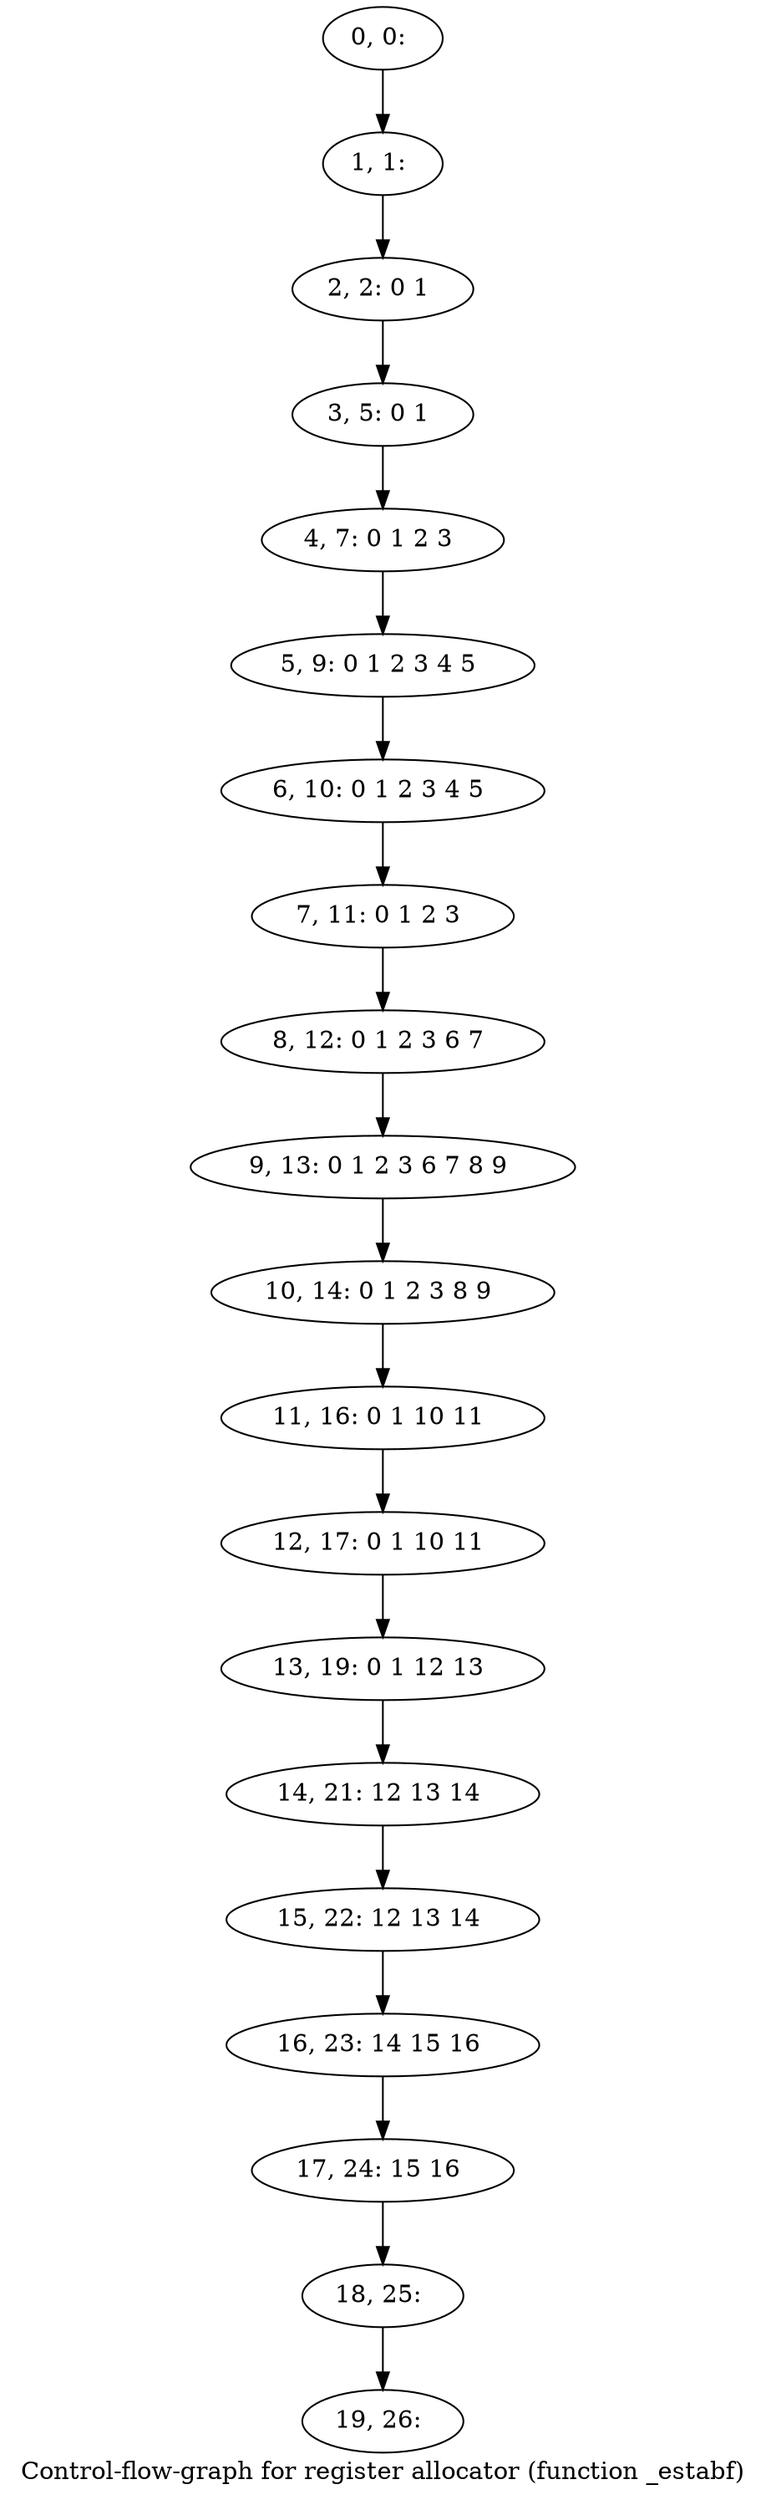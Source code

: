 digraph G {
graph [label="Control-flow-graph for register allocator (function _estabf)"]
0[label="0, 0: "];
1[label="1, 1: "];
2[label="2, 2: 0 1 "];
3[label="3, 5: 0 1 "];
4[label="4, 7: 0 1 2 3 "];
5[label="5, 9: 0 1 2 3 4 5 "];
6[label="6, 10: 0 1 2 3 4 5 "];
7[label="7, 11: 0 1 2 3 "];
8[label="8, 12: 0 1 2 3 6 7 "];
9[label="9, 13: 0 1 2 3 6 7 8 9 "];
10[label="10, 14: 0 1 2 3 8 9 "];
11[label="11, 16: 0 1 10 11 "];
12[label="12, 17: 0 1 10 11 "];
13[label="13, 19: 0 1 12 13 "];
14[label="14, 21: 12 13 14 "];
15[label="15, 22: 12 13 14 "];
16[label="16, 23: 14 15 16 "];
17[label="17, 24: 15 16 "];
18[label="18, 25: "];
19[label="19, 26: "];
0->1 ;
1->2 ;
2->3 ;
3->4 ;
4->5 ;
5->6 ;
6->7 ;
7->8 ;
8->9 ;
9->10 ;
10->11 ;
11->12 ;
12->13 ;
13->14 ;
14->15 ;
15->16 ;
16->17 ;
17->18 ;
18->19 ;
}
